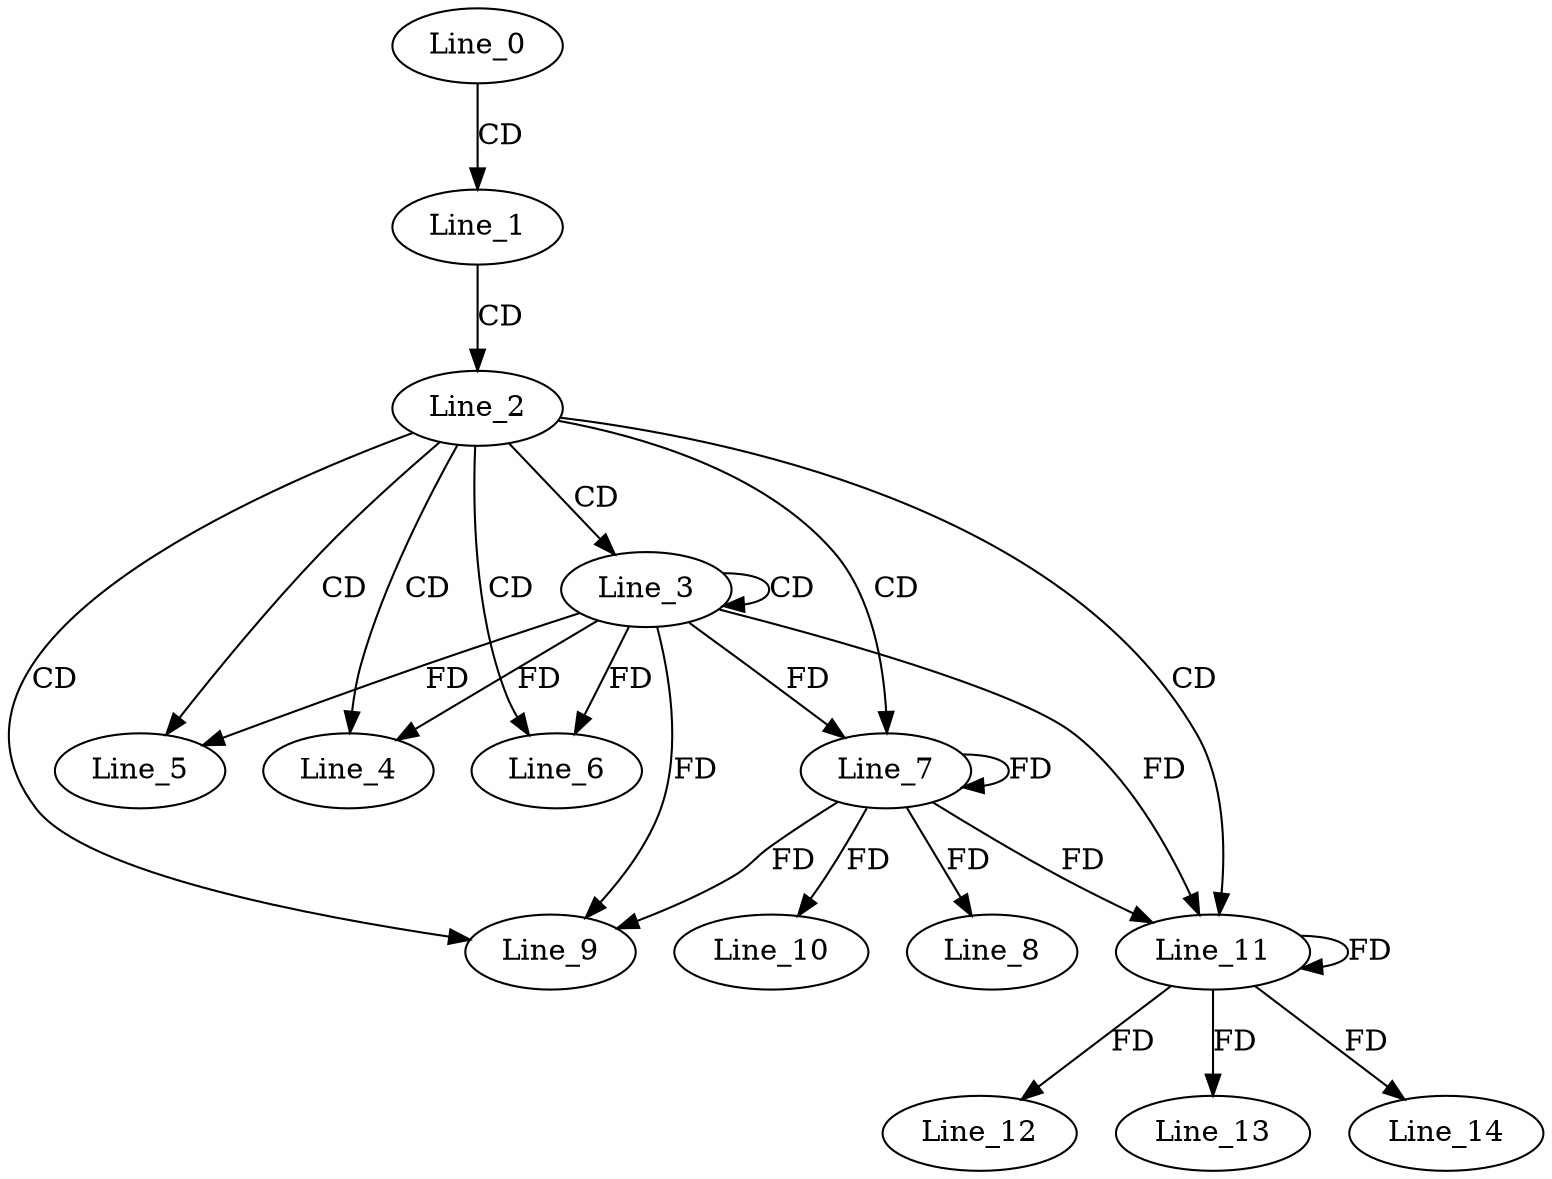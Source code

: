 digraph G {
  Line_0;
  Line_1;
  Line_2;
  Line_3;
  Line_3;
  Line_4;
  Line_5;
  Line_5;
  Line_6;
  Line_7;
  Line_7;
  Line_8;
  Line_9;
  Line_9;
  Line_10;
  Line_11;
  Line_11;
  Line_12;
  Line_13;
  Line_13;
  Line_14;
  Line_0 -> Line_1 [ label="CD" ];
  Line_1 -> Line_2 [ label="CD" ];
  Line_2 -> Line_3 [ label="CD" ];
  Line_3 -> Line_3 [ label="CD" ];
  Line_2 -> Line_4 [ label="CD" ];
  Line_3 -> Line_4 [ label="FD" ];
  Line_2 -> Line_5 [ label="CD" ];
  Line_3 -> Line_5 [ label="FD" ];
  Line_2 -> Line_6 [ label="CD" ];
  Line_3 -> Line_6 [ label="FD" ];
  Line_2 -> Line_7 [ label="CD" ];
  Line_3 -> Line_7 [ label="FD" ];
  Line_7 -> Line_7 [ label="FD" ];
  Line_7 -> Line_8 [ label="FD" ];
  Line_2 -> Line_9 [ label="CD" ];
  Line_3 -> Line_9 [ label="FD" ];
  Line_7 -> Line_9 [ label="FD" ];
  Line_7 -> Line_10 [ label="FD" ];
  Line_2 -> Line_11 [ label="CD" ];
  Line_3 -> Line_11 [ label="FD" ];
  Line_7 -> Line_11 [ label="FD" ];
  Line_11 -> Line_11 [ label="FD" ];
  Line_11 -> Line_12 [ label="FD" ];
  Line_11 -> Line_13 [ label="FD" ];
  Line_11 -> Line_14 [ label="FD" ];
}
